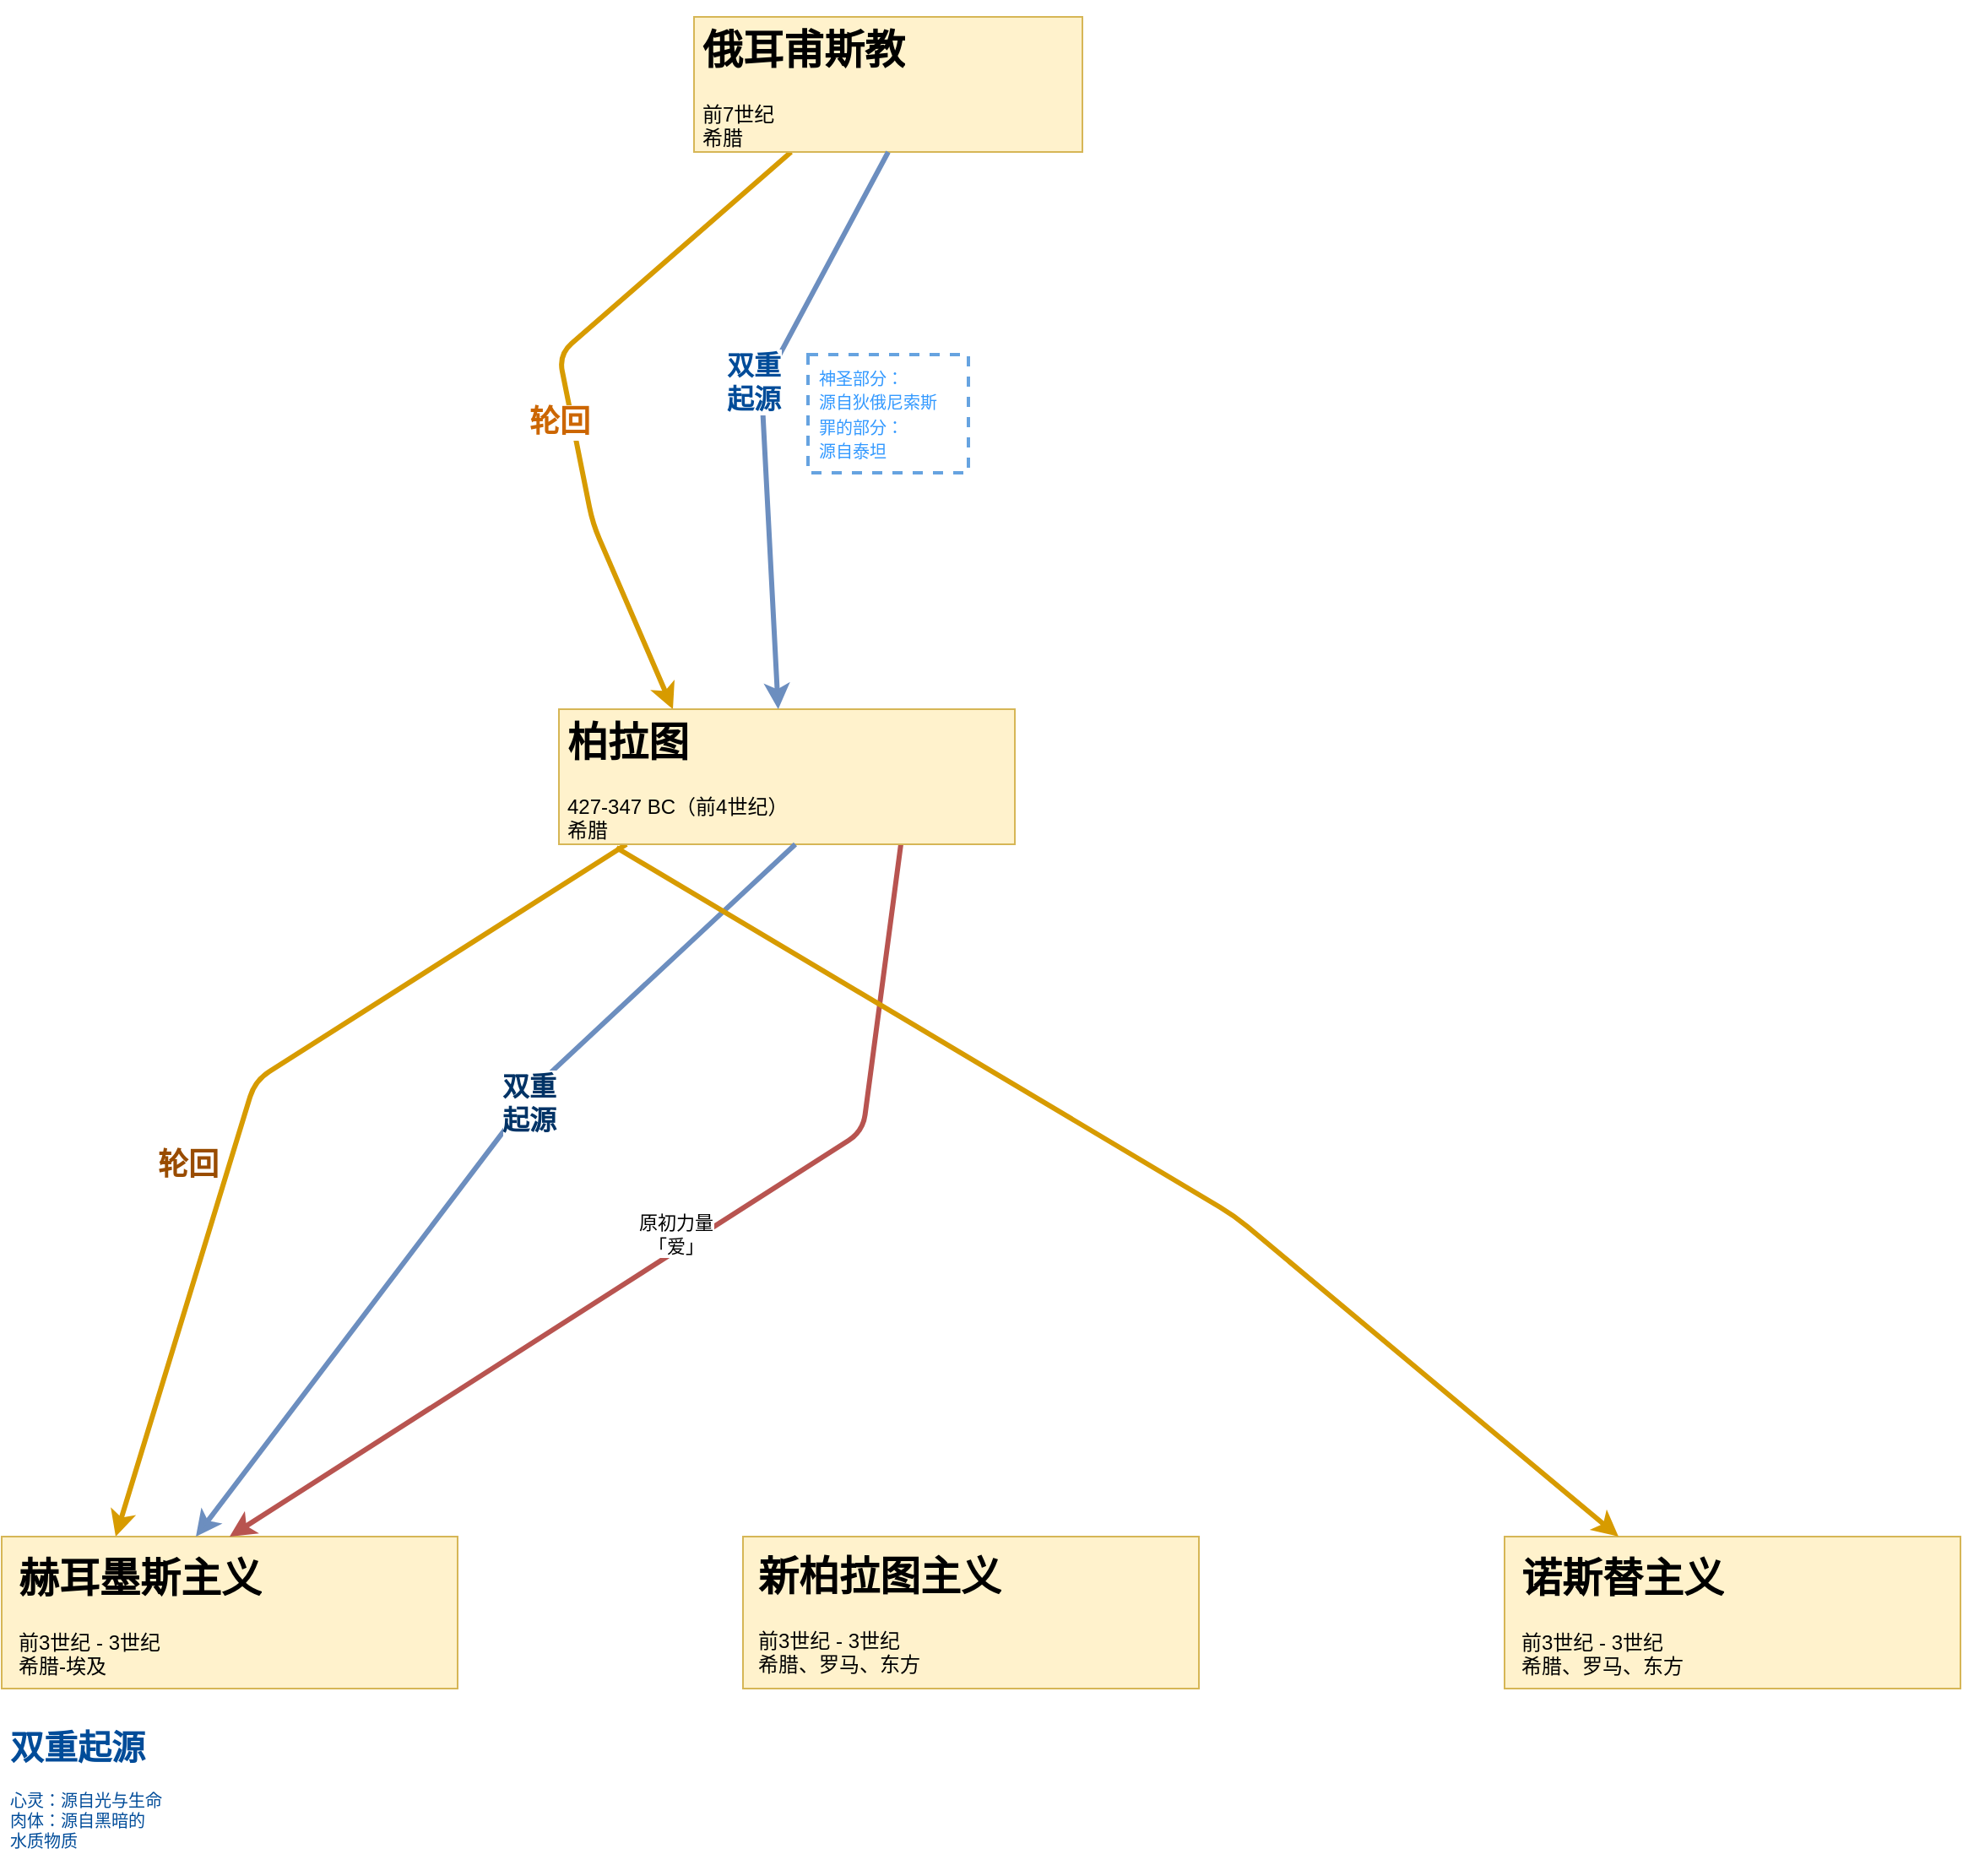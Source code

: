 <mxfile version="13.6.2" type="github">
  <diagram id="PGQh33GmGEEabXiE0Ceb" name="Page-1">
    <mxGraphModel dx="1572" dy="822" grid="1" gridSize="10" guides="1" tooltips="1" connect="1" arrows="1" fold="1" page="1" pageScale="1" pageWidth="2339" pageHeight="3300" math="0" shadow="0">
      <root>
        <mxCell id="0" />
        <mxCell id="1" parent="0" />
        <mxCell id="EsB_VxGgM87q5KJYcQod-5" value="&lt;font style=&quot;font-size: 18px&quot;&gt;轮回&lt;/font&gt;" style="endArrow=classic;html=1;entryX=0.25;entryY=0;entryDx=0;entryDy=0;fillColor=#ffe6cc;strokeColor=#d79b00;strokeWidth=3;exitX=0.25;exitY=1;exitDx=0;exitDy=0;fontSize=18;fontColor=#CC6600;fontStyle=1" parent="1" source="N6O5T9l40N1phpzyZDKu-2" target="N6O5T9l40N1phpzyZDKu-3" edge="1">
          <mxGeometry x="-0.097" y="40" width="50" height="50" relative="1" as="geometry">
            <mxPoint x="190" y="120" as="sourcePoint" />
            <mxPoint x="167.5" y="290" as="targetPoint" />
            <Array as="points">
              <mxPoint x="520" y="220" />
              <mxPoint x="540" y="320" />
            </Array>
            <mxPoint x="-39" y="48" as="offset" />
          </mxGeometry>
        </mxCell>
        <mxCell id="EsB_VxGgM87q5KJYcQod-7" value="轮回" style="endArrow=classic;html=1;entryX=0.25;entryY=0;entryDx=0;entryDy=0;fillColor=#ffe6cc;strokeColor=#d79b00;strokeWidth=3;fontSize=18;exitX=0.148;exitY=1;exitDx=0;exitDy=0;fontColor=#994C00;fontStyle=1;exitPerimeter=0;" parent="1" source="N6O5T9l40N1phpzyZDKu-3" target="EsB_VxGgM87q5KJYcQod-18" edge="1">
          <mxGeometry x="-0.04" y="64" width="50" height="50" relative="1" as="geometry">
            <mxPoint x="430" y="470" as="sourcePoint" />
            <mxPoint x="165" y="520" as="targetPoint" />
            <Array as="points">
              <mxPoint x="340" y="650" />
            </Array>
            <mxPoint x="-101" y="32" as="offset" />
          </mxGeometry>
        </mxCell>
        <mxCell id="EsB_VxGgM87q5KJYcQod-18" value="&lt;h1&gt;赫耳墨斯主义&lt;/h1&gt;&lt;div&gt;前3世纪 - 3世纪&lt;/div&gt;&lt;div&gt;希腊-埃及&lt;br&gt;&lt;/div&gt;" style="text;html=1;strokeColor=#d6b656;fillColor=#fff2cc;spacing=10;spacingTop=-20;whiteSpace=wrap;overflow=hidden;rounded=0;glass=0;" parent="1" vertex="1">
          <mxGeometry x="190" y="920" width="270" height="90" as="geometry" />
        </mxCell>
        <mxCell id="EsB_VxGgM87q5KJYcQod-22" value="原初力量&lt;br&gt;「爱」" style="endArrow=classic;html=1;fillColor=#f8cecc;strokeColor=#b85450;entryX=0.5;entryY=0;entryDx=0;entryDy=0;exitX=0.75;exitY=1;exitDx=0;exitDy=0;strokeWidth=3;" parent="1" source="N6O5T9l40N1phpzyZDKu-3" target="EsB_VxGgM87q5KJYcQod-18" edge="1">
          <mxGeometry x="-0.034" y="-8" width="50" height="50" relative="1" as="geometry">
            <mxPoint x="330" y="390" as="sourcePoint" />
            <mxPoint x="310" y="660" as="targetPoint" />
            <Array as="points">
              <mxPoint x="700" y="680" />
            </Array>
            <mxPoint as="offset" />
          </mxGeometry>
        </mxCell>
        <mxCell id="N6O5T9l40N1phpzyZDKu-2" value="&lt;h1&gt;俄耳甫斯教&lt;/h1&gt;&lt;div&gt;前7世纪&lt;/div&gt;&lt;div&gt;希腊&lt;/div&gt;" style="text;html=1;strokeColor=#d6b656;fillColor=#fff2cc;spacing=5;spacingTop=-20;whiteSpace=wrap;overflow=hidden;rounded=0;glass=0;" parent="1" vertex="1">
          <mxGeometry x="600" y="20" width="230" height="80" as="geometry" />
        </mxCell>
        <mxCell id="N6O5T9l40N1phpzyZDKu-3" value="&lt;h1&gt;柏拉图&lt;/h1&gt;&lt;div&gt;427-347 BC（前4世纪）&lt;/div&gt;&lt;div&gt;希腊&lt;br&gt;&lt;/div&gt;" style="text;html=1;strokeColor=#d6b656;fillColor=#fff2cc;spacing=5;spacingTop=-20;whiteSpace=wrap;overflow=hidden;rounded=0;glass=0;" parent="1" vertex="1">
          <mxGeometry x="520" y="430" width="270" height="80" as="geometry" />
        </mxCell>
        <mxCell id="N6O5T9l40N1phpzyZDKu-7" value="双重&lt;br&gt;起源" style="endArrow=classic;html=1;fontSize=16;exitX=0.5;exitY=1;exitDx=0;exitDy=0;entryX=0.481;entryY=0;entryDx=0;entryDy=0;entryPerimeter=0;fillColor=#dae8fc;strokeColor=#6c8ebf;strokeWidth=3;fontColor=#004C99;fontStyle=1" parent="1" source="N6O5T9l40N1phpzyZDKu-2" target="N6O5T9l40N1phpzyZDKu-3" edge="1">
          <mxGeometry x="-0.101" y="-5" width="50" height="50" relative="1" as="geometry">
            <mxPoint x="490" y="520" as="sourcePoint" />
            <mxPoint x="540" y="470" as="targetPoint" />
            <Array as="points">
              <mxPoint x="640" y="240" />
            </Array>
            <mxPoint x="-1" as="offset" />
          </mxGeometry>
        </mxCell>
        <mxCell id="N6O5T9l40N1phpzyZDKu-8" value="双重&lt;br&gt;起源" style="endArrow=classic;html=1;fontSize=16;entryX=0.426;entryY=0;entryDx=0;entryDy=0;entryPerimeter=0;fillColor=#dae8fc;strokeColor=#6c8ebf;strokeWidth=3;fontColor=#003366;fontStyle=1;" parent="1" target="EsB_VxGgM87q5KJYcQod-18" edge="1">
          <mxGeometry x="-0.19" y="1" width="50" height="50" relative="1" as="geometry">
            <mxPoint x="660" y="510" as="sourcePoint" />
            <mxPoint x="474.87" y="650" as="targetPoint" />
            <Array as="points">
              <mxPoint x="510" y="650" />
            </Array>
            <mxPoint as="offset" />
          </mxGeometry>
        </mxCell>
        <mxCell id="N6O5T9l40N1phpzyZDKu-15" value="&lt;h1 style=&quot;font-size: 20px&quot;&gt;&lt;font style=&quot;font-size: 20px&quot;&gt;双重起源&lt;/font&gt;&lt;/h1&gt;&lt;div style=&quot;font-size: 10px&quot;&gt;心灵：源自光与生命&lt;/div&gt;&lt;div style=&quot;font-size: 10px&quot;&gt;肉体：源自黑暗的&lt;/div&gt;&lt;div style=&quot;font-size: 10px&quot;&gt;水质物质&lt;/div&gt;" style="text;html=1;spacing=5;spacingTop=-20;whiteSpace=wrap;overflow=hidden;rounded=0;glass=0;fontColor=#004C99;" parent="1" vertex="1">
          <mxGeometry x="190" y="1030" width="120" height="90" as="geometry" />
        </mxCell>
        <mxCell id="NyYfzIQzvW2G4Te5tXXI-2" value="&lt;font style=&quot;font-size: 10px&quot;&gt;神圣部分：&lt;br style=&quot;font-size: 10px&quot;&gt;源自狄俄尼索斯&lt;br style=&quot;font-size: 10px&quot;&gt;罪的部分：&lt;br style=&quot;font-size: 10px&quot;&gt;源自泰坦&lt;/font&gt;" style="text;html=1;fillColor=none;align=left;verticalAlign=middle;whiteSpace=wrap;rounded=0;dashed=1;strokeWidth=2;opacity=60;strokeColor=#0066CC;spacing=6;fontColor=#3399FF;" vertex="1" parent="1">
          <mxGeometry x="667.5" y="220" width="95" height="70" as="geometry" />
        </mxCell>
        <mxCell id="NyYfzIQzvW2G4Te5tXXI-5" value="&lt;h1&gt;新柏拉图主义&lt;/h1&gt;&lt;div&gt;前3世纪 - 3世纪&lt;/div&gt;&lt;div&gt;希腊、罗马、东方&lt;br&gt;&lt;/div&gt;" style="text;html=1;strokeColor=#d6b656;fillColor=#fff2cc;spacing=9;spacingTop=-20;whiteSpace=wrap;overflow=hidden;rounded=0;glass=0;" vertex="1" parent="1">
          <mxGeometry x="629" y="920" width="270" height="90" as="geometry" />
        </mxCell>
        <mxCell id="NyYfzIQzvW2G4Te5tXXI-9" value="&lt;h1&gt;诺斯替主义&lt;/h1&gt;&lt;div&gt;前3世纪 - 3世纪&lt;/div&gt;&lt;div&gt;希腊、罗马、东方&lt;br&gt;&lt;/div&gt;" style="text;html=1;strokeColor=#d6b656;fillColor=#fff2cc;spacing=10;spacingTop=-20;whiteSpace=wrap;overflow=hidden;rounded=0;glass=0;" vertex="1" parent="1">
          <mxGeometry x="1080" y="920" width="270" height="90" as="geometry" />
        </mxCell>
        <mxCell id="NyYfzIQzvW2G4Te5tXXI-12" value="" style="endArrow=classic;html=1;entryX=0.25;entryY=0;entryDx=0;entryDy=0;fillColor=#ffe6cc;strokeColor=#d79b00;strokeWidth=3;fontSize=18;exitX=0.126;exitY=1.025;exitDx=0;exitDy=0;fontColor=#994C00;fontStyle=1;exitPerimeter=0;" edge="1" parent="1" source="N6O5T9l40N1phpzyZDKu-3" target="NyYfzIQzvW2G4Te5tXXI-9">
          <mxGeometry x="-0.04" y="64" width="50" height="50" relative="1" as="geometry">
            <mxPoint x="569.96" y="520" as="sourcePoint" />
            <mxPoint x="267.5" y="930" as="targetPoint" />
            <Array as="points">
              <mxPoint x="920" y="730" />
            </Array>
            <mxPoint x="-101" y="32" as="offset" />
          </mxGeometry>
        </mxCell>
      </root>
    </mxGraphModel>
  </diagram>
</mxfile>
